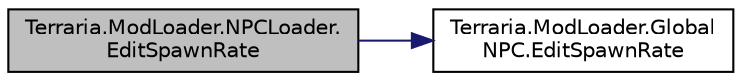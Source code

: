 digraph "Terraria.ModLoader.NPCLoader.EditSpawnRate"
{
  edge [fontname="Helvetica",fontsize="10",labelfontname="Helvetica",labelfontsize="10"];
  node [fontname="Helvetica",fontsize="10",shape=record];
  rankdir="LR";
  Node145 [label="Terraria.ModLoader.NPCLoader.\lEditSpawnRate",height=0.2,width=0.4,color="black", fillcolor="grey75", style="filled", fontcolor="black"];
  Node145 -> Node146 [color="midnightblue",fontsize="10",style="solid",fontname="Helvetica"];
  Node146 [label="Terraria.ModLoader.Global\lNPC.EditSpawnRate",height=0.2,width=0.4,color="black", fillcolor="white", style="filled",URL="$class_terraria_1_1_mod_loader_1_1_global_n_p_c.html#a63bf497418d5bbb5592355a2f44f31a5",tooltip="Allows you to modify the chance of NPCs spawning around the given player and the maximum number of NP..."];
}
